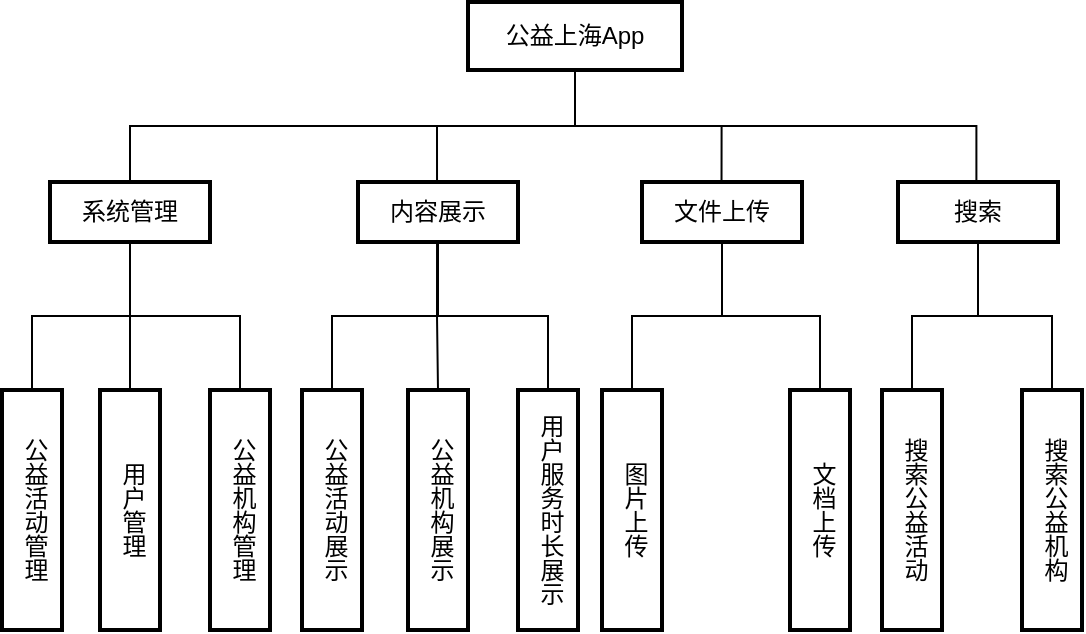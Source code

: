 <mxfile version="24.4.9" type="github">
  <diagram name="第 1 页" id="-kqoxcvFXzQrsogLjHwA">
    <mxGraphModel dx="1816" dy="509" grid="1" gridSize="10" guides="1" tooltips="1" connect="1" arrows="1" fold="1" page="1" pageScale="1" pageWidth="827" pageHeight="1169" math="0" shadow="0">
      <root>
        <mxCell id="0" />
        <mxCell id="1" parent="0" />
        <mxCell id="NWrH1Y_pdx2X8KljkGmp-30" value="公益上海App" style="whiteSpace=wrap;strokeWidth=2;flipV=1;direction=east;horizontal=1;verticalAlign=middle;" vertex="1" parent="1">
          <mxGeometry x="223" y="160" width="107" height="34" as="geometry" />
        </mxCell>
        <mxCell id="NWrH1Y_pdx2X8KljkGmp-31" value="系统管理" style="whiteSpace=wrap;strokeWidth=2;flipV=1;direction=east;horizontal=1;verticalAlign=middle;" vertex="1" parent="1">
          <mxGeometry x="14" y="250" width="80" height="30" as="geometry" />
        </mxCell>
        <mxCell id="NWrH1Y_pdx2X8KljkGmp-32" value="公益活动管理" style="whiteSpace=wrap;strokeWidth=2;flipV=1;direction=east;horizontal=1;verticalAlign=middle;textDirection=vertical-rl;" vertex="1" parent="1">
          <mxGeometry x="-10" y="354" width="30" height="120" as="geometry" />
        </mxCell>
        <mxCell id="NWrH1Y_pdx2X8KljkGmp-33" value="用户管理" style="whiteSpace=wrap;strokeWidth=2;flipV=1;direction=east;horizontal=1;verticalAlign=middle;textDirection=vertical-rl;" vertex="1" parent="1">
          <mxGeometry x="39" y="354" width="30" height="120" as="geometry" />
        </mxCell>
        <mxCell id="NWrH1Y_pdx2X8KljkGmp-34" value="公益机构管理" style="whiteSpace=wrap;strokeWidth=2;flipV=1;direction=east;horizontal=1;verticalAlign=middle;textDirection=vertical-rl;" vertex="1" parent="1">
          <mxGeometry x="94" y="354" width="30" height="120" as="geometry" />
        </mxCell>
        <mxCell id="NWrH1Y_pdx2X8KljkGmp-35" value="内容展示" style="whiteSpace=wrap;strokeWidth=2;flipV=1;direction=east;horizontal=1;verticalAlign=middle;" vertex="1" parent="1">
          <mxGeometry x="168" y="250" width="80" height="30" as="geometry" />
        </mxCell>
        <mxCell id="NWrH1Y_pdx2X8KljkGmp-36" value="文件上传" style="whiteSpace=wrap;strokeWidth=2;flipV=1;direction=east;horizontal=1;verticalAlign=middle;" vertex="1" parent="1">
          <mxGeometry x="310" y="250" width="80" height="30" as="geometry" />
        </mxCell>
        <mxCell id="NWrH1Y_pdx2X8KljkGmp-37" value="搜索" style="whiteSpace=wrap;strokeWidth=2;flipV=1;direction=east;horizontal=1;verticalAlign=middle;" vertex="1" parent="1">
          <mxGeometry x="438" y="250" width="80" height="30" as="geometry" />
        </mxCell>
        <mxCell id="NWrH1Y_pdx2X8KljkGmp-38" value="公益活动展示" style="whiteSpace=wrap;strokeWidth=2;flipV=1;direction=east;horizontal=1;verticalAlign=middle;textDirection=vertical-rl;" vertex="1" parent="1">
          <mxGeometry x="140" y="354" width="30" height="120" as="geometry" />
        </mxCell>
        <mxCell id="NWrH1Y_pdx2X8KljkGmp-39" value="公益机构展示" style="whiteSpace=wrap;strokeWidth=2;flipV=1;direction=east;horizontal=1;verticalAlign=middle;textDirection=vertical-rl;" vertex="1" parent="1">
          <mxGeometry x="193" y="354" width="30" height="120" as="geometry" />
        </mxCell>
        <mxCell id="NWrH1Y_pdx2X8KljkGmp-40" value="用户服务时长展示" style="whiteSpace=wrap;strokeWidth=2;flipV=1;direction=east;horizontal=1;verticalAlign=middle;align=center;labelPosition=center;verticalLabelPosition=middle;textDirection=vertical-rl;" vertex="1" parent="1">
          <mxGeometry x="248" y="354" width="30" height="120" as="geometry" />
        </mxCell>
        <mxCell id="NWrH1Y_pdx2X8KljkGmp-41" value="图片上传" style="whiteSpace=wrap;strokeWidth=2;flipV=1;direction=east;horizontal=1;verticalAlign=middle;textDirection=vertical-rl;" vertex="1" parent="1">
          <mxGeometry x="290" y="354" width="30" height="120" as="geometry" />
        </mxCell>
        <mxCell id="NWrH1Y_pdx2X8KljkGmp-42" value="文档上传" style="whiteSpace=wrap;strokeWidth=2;flipV=1;direction=east;horizontal=1;verticalAlign=middle;textDirection=vertical-rl;" vertex="1" parent="1">
          <mxGeometry x="384" y="354" width="30" height="120" as="geometry" />
        </mxCell>
        <mxCell id="NWrH1Y_pdx2X8KljkGmp-43" value="搜索公益活动" style="whiteSpace=wrap;strokeWidth=2;flipV=1;direction=east;horizontal=1;verticalAlign=middle;textDirection=vertical-rl;" vertex="1" parent="1">
          <mxGeometry x="430" y="354" width="30" height="120" as="geometry" />
        </mxCell>
        <mxCell id="NWrH1Y_pdx2X8KljkGmp-44" value="搜索公益机构" style="whiteSpace=wrap;strokeWidth=2;flipV=1;direction=east;horizontal=1;verticalAlign=middle;textDirection=vertical-rl;" vertex="1" parent="1">
          <mxGeometry x="500" y="354" width="30" height="120" as="geometry" />
        </mxCell>
        <mxCell id="NWrH1Y_pdx2X8KljkGmp-45" value="" style="startArrow=none;endArrow=none;rounded=0;orthogonal=1;horizontal=1;verticalAlign=middle;edgeStyle=orthogonalEdgeStyle;exitX=0.5;exitY=1;exitDx=0;exitDy=0;" edge="1" parent="1" source="NWrH1Y_pdx2X8KljkGmp-30" target="NWrH1Y_pdx2X8KljkGmp-31">
          <mxGeometry relative="1" as="geometry" />
        </mxCell>
        <mxCell id="NWrH1Y_pdx2X8KljkGmp-46" value="" style="startArrow=none;endArrow=none;rounded=0;orthogonal=1;horizontal=1;verticalAlign=middle;edgeStyle=orthogonalEdgeStyle;exitX=0.5;exitY=1;exitDx=0;exitDy=0;" edge="1" parent="1" source="NWrH1Y_pdx2X8KljkGmp-31" target="NWrH1Y_pdx2X8KljkGmp-32">
          <mxGeometry relative="1" as="geometry" />
        </mxCell>
        <mxCell id="NWrH1Y_pdx2X8KljkGmp-47" value="" style="startArrow=none;endArrow=none;exitX=0.5;exitY=1;entryX=0.5;entryY=0;rounded=0;orthogonal=1;exitDx=0;exitDy=0;entryDx=0;entryDy=0;horizontal=1;verticalAlign=middle;edgeStyle=orthogonalEdgeStyle;" edge="1" parent="1" source="NWrH1Y_pdx2X8KljkGmp-31" target="NWrH1Y_pdx2X8KljkGmp-33">
          <mxGeometry relative="1" as="geometry" />
        </mxCell>
        <mxCell id="NWrH1Y_pdx2X8KljkGmp-48" value="" style="startArrow=none;endArrow=none;exitX=0.5;exitY=1;entryX=0.5;entryY=0;rounded=0;orthogonal=1;exitDx=0;exitDy=0;entryDx=0;entryDy=0;horizontal=1;verticalAlign=middle;edgeStyle=orthogonalEdgeStyle;" edge="1" parent="1" source="NWrH1Y_pdx2X8KljkGmp-31" target="NWrH1Y_pdx2X8KljkGmp-34">
          <mxGeometry relative="1" as="geometry" />
        </mxCell>
        <mxCell id="NWrH1Y_pdx2X8KljkGmp-49" value="" style="startArrow=none;endArrow=none;exitX=0.5;exitY=1;entryX=0.494;entryY=0;rounded=0;orthogonal=1;exitDx=0;exitDy=0;entryDx=0;entryDy=0;horizontal=1;verticalAlign=middle;edgeStyle=orthogonalEdgeStyle;" edge="1" parent="1" source="NWrH1Y_pdx2X8KljkGmp-30" target="NWrH1Y_pdx2X8KljkGmp-35">
          <mxGeometry relative="1" as="geometry" />
        </mxCell>
        <mxCell id="NWrH1Y_pdx2X8KljkGmp-50" value="" style="startArrow=none;endArrow=none;entryX=0.497;entryY=0;rounded=0;orthogonal=1;entryDx=0;entryDy=0;horizontal=1;verticalAlign=middle;edgeStyle=orthogonalEdgeStyle;exitX=0.5;exitY=1;exitDx=0;exitDy=0;" edge="1" parent="1" source="NWrH1Y_pdx2X8KljkGmp-30" target="NWrH1Y_pdx2X8KljkGmp-36">
          <mxGeometry relative="1" as="geometry">
            <mxPoint x="460" y="50" as="sourcePoint" />
          </mxGeometry>
        </mxCell>
        <mxCell id="NWrH1Y_pdx2X8KljkGmp-51" value="" style="startArrow=none;endArrow=none;exitX=0.5;exitY=1;entryX=0.49;entryY=0;rounded=0;orthogonal=1;exitDx=0;exitDy=0;entryDx=0;entryDy=0;horizontal=1;verticalAlign=middle;edgeStyle=orthogonalEdgeStyle;" edge="1" parent="1" source="NWrH1Y_pdx2X8KljkGmp-30" target="NWrH1Y_pdx2X8KljkGmp-37">
          <mxGeometry relative="1" as="geometry" />
        </mxCell>
        <mxCell id="NWrH1Y_pdx2X8KljkGmp-52" value="" style="startArrow=none;endArrow=none;rounded=0;orthogonal=1;horizontal=1;verticalAlign=middle;edgeStyle=orthogonalEdgeStyle;exitX=0.5;exitY=1;exitDx=0;exitDy=0;" edge="1" parent="1" source="NWrH1Y_pdx2X8KljkGmp-35" target="NWrH1Y_pdx2X8KljkGmp-38">
          <mxGeometry relative="1" as="geometry" />
        </mxCell>
        <mxCell id="NWrH1Y_pdx2X8KljkGmp-53" value="" style="startArrow=none;endArrow=none;exitX=0.494;exitY=1;entryX=0.5;entryY=0;rounded=0;orthogonal=1;exitDx=0;exitDy=0;entryDx=0;entryDy=0;horizontal=1;verticalAlign=middle;edgeStyle=orthogonalEdgeStyle;" edge="1" parent="1" source="NWrH1Y_pdx2X8KljkGmp-35" target="NWrH1Y_pdx2X8KljkGmp-39">
          <mxGeometry relative="1" as="geometry" />
        </mxCell>
        <mxCell id="NWrH1Y_pdx2X8KljkGmp-54" value="" style="startArrow=none;endArrow=none;exitX=0.5;exitY=1;entryX=0.5;entryY=0;rounded=0;orthogonal=1;exitDx=0;exitDy=0;entryDx=0;entryDy=0;horizontal=1;verticalAlign=middle;edgeStyle=orthogonalEdgeStyle;" edge="1" parent="1" source="NWrH1Y_pdx2X8KljkGmp-35" target="NWrH1Y_pdx2X8KljkGmp-40">
          <mxGeometry relative="1" as="geometry" />
        </mxCell>
        <mxCell id="NWrH1Y_pdx2X8KljkGmp-55" value="" style="startArrow=none;endArrow=none;rounded=0;orthogonal=1;horizontal=1;verticalAlign=middle;edgeStyle=orthogonalEdgeStyle;exitX=0.5;exitY=1;exitDx=0;exitDy=0;" edge="1" parent="1" source="NWrH1Y_pdx2X8KljkGmp-36" target="NWrH1Y_pdx2X8KljkGmp-41">
          <mxGeometry relative="1" as="geometry" />
        </mxCell>
        <mxCell id="NWrH1Y_pdx2X8KljkGmp-56" value="" style="startArrow=none;endArrow=none;exitX=0.5;exitY=1;entryX=0.5;entryY=0;rounded=0;orthogonal=1;exitDx=0;exitDy=0;entryDx=0;entryDy=0;horizontal=1;verticalAlign=middle;edgeStyle=orthogonalEdgeStyle;" edge="1" parent="1" source="NWrH1Y_pdx2X8KljkGmp-36" target="NWrH1Y_pdx2X8KljkGmp-42">
          <mxGeometry relative="1" as="geometry" />
        </mxCell>
        <mxCell id="NWrH1Y_pdx2X8KljkGmp-57" value="" style="startArrow=none;endArrow=none;rounded=0;orthogonal=1;horizontal=1;verticalAlign=middle;edgeStyle=orthogonalEdgeStyle;exitX=0.5;exitY=1;exitDx=0;exitDy=0;" edge="1" parent="1" source="NWrH1Y_pdx2X8KljkGmp-37" target="NWrH1Y_pdx2X8KljkGmp-43">
          <mxGeometry relative="1" as="geometry" />
        </mxCell>
        <mxCell id="NWrH1Y_pdx2X8KljkGmp-58" value="" style="startArrow=none;endArrow=none;exitX=0.5;exitY=1;entryX=0.5;entryY=0;rounded=0;orthogonal=1;exitDx=0;exitDy=0;entryDx=0;entryDy=0;horizontal=1;verticalAlign=middle;edgeStyle=orthogonalEdgeStyle;" edge="1" parent="1" source="NWrH1Y_pdx2X8KljkGmp-37" target="NWrH1Y_pdx2X8KljkGmp-44">
          <mxGeometry relative="1" as="geometry" />
        </mxCell>
      </root>
    </mxGraphModel>
  </diagram>
</mxfile>
